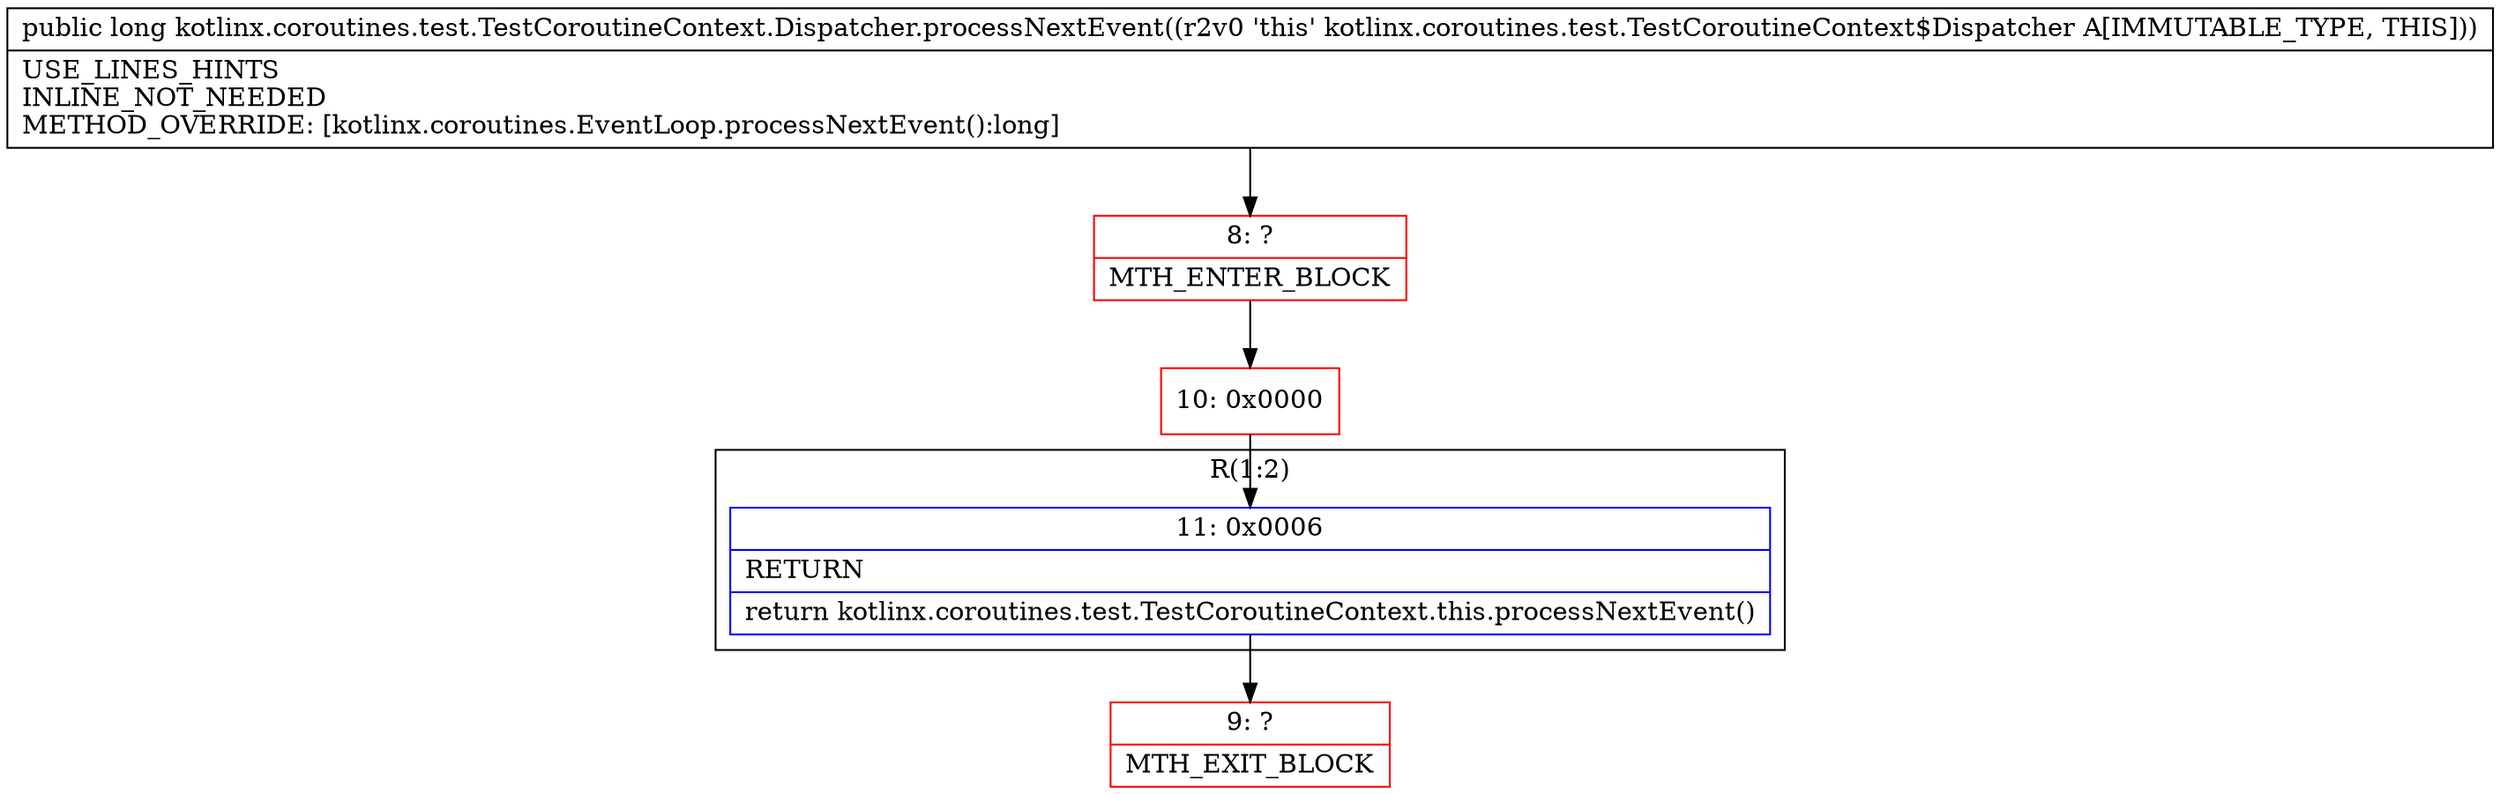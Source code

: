 digraph "CFG forkotlinx.coroutines.test.TestCoroutineContext.Dispatcher.processNextEvent()J" {
subgraph cluster_Region_1489573027 {
label = "R(1:2)";
node [shape=record,color=blue];
Node_11 [shape=record,label="{11\:\ 0x0006|RETURN\l|return kotlinx.coroutines.test.TestCoroutineContext.this.processNextEvent()\l}"];
}
Node_8 [shape=record,color=red,label="{8\:\ ?|MTH_ENTER_BLOCK\l}"];
Node_10 [shape=record,color=red,label="{10\:\ 0x0000}"];
Node_9 [shape=record,color=red,label="{9\:\ ?|MTH_EXIT_BLOCK\l}"];
MethodNode[shape=record,label="{public long kotlinx.coroutines.test.TestCoroutineContext.Dispatcher.processNextEvent((r2v0 'this' kotlinx.coroutines.test.TestCoroutineContext$Dispatcher A[IMMUTABLE_TYPE, THIS]))  | USE_LINES_HINTS\lINLINE_NOT_NEEDED\lMETHOD_OVERRIDE: [kotlinx.coroutines.EventLoop.processNextEvent():long]\l}"];
MethodNode -> Node_8;Node_11 -> Node_9;
Node_8 -> Node_10;
Node_10 -> Node_11;
}

